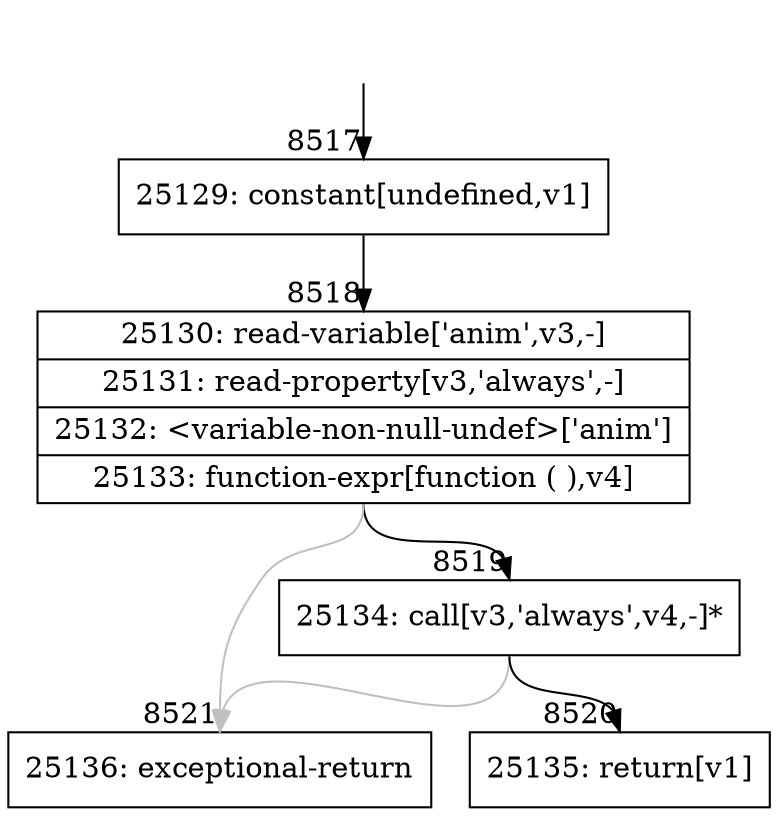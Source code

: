 digraph {
rankdir="TD"
BB_entry528[shape=none,label=""];
BB_entry528 -> BB8517 [tailport=s, headport=n, headlabel="    8517"]
BB8517 [shape=record label="{25129: constant[undefined,v1]}" ] 
BB8517 -> BB8518 [tailport=s, headport=n, headlabel="      8518"]
BB8518 [shape=record label="{25130: read-variable['anim',v3,-]|25131: read-property[v3,'always',-]|25132: \<variable-non-null-undef\>['anim']|25133: function-expr[function ( ),v4]}" ] 
BB8518 -> BB8519 [tailport=s, headport=n, headlabel="      8519"]
BB8518 -> BB8521 [tailport=s, headport=n, color=gray, headlabel="      8521"]
BB8519 [shape=record label="{25134: call[v3,'always',v4,-]*}" ] 
BB8519 -> BB8520 [tailport=s, headport=n, headlabel="      8520"]
BB8519 -> BB8521 [tailport=s, headport=n, color=gray]
BB8520 [shape=record label="{25135: return[v1]}" ] 
BB8521 [shape=record label="{25136: exceptional-return}" ] 
}
